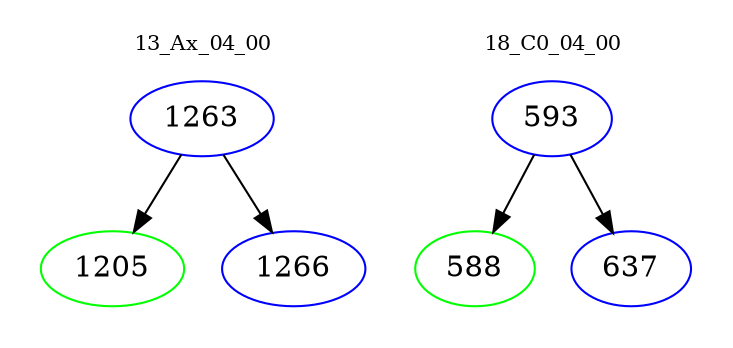 digraph{
subgraph cluster_0 {
color = white
label = "13_Ax_04_00";
fontsize=10;
T0_1263 [label="1263", color="blue"]
T0_1263 -> T0_1205 [color="black"]
T0_1205 [label="1205", color="green"]
T0_1263 -> T0_1266 [color="black"]
T0_1266 [label="1266", color="blue"]
}
subgraph cluster_1 {
color = white
label = "18_C0_04_00";
fontsize=10;
T1_593 [label="593", color="blue"]
T1_593 -> T1_588 [color="black"]
T1_588 [label="588", color="green"]
T1_593 -> T1_637 [color="black"]
T1_637 [label="637", color="blue"]
}
}
